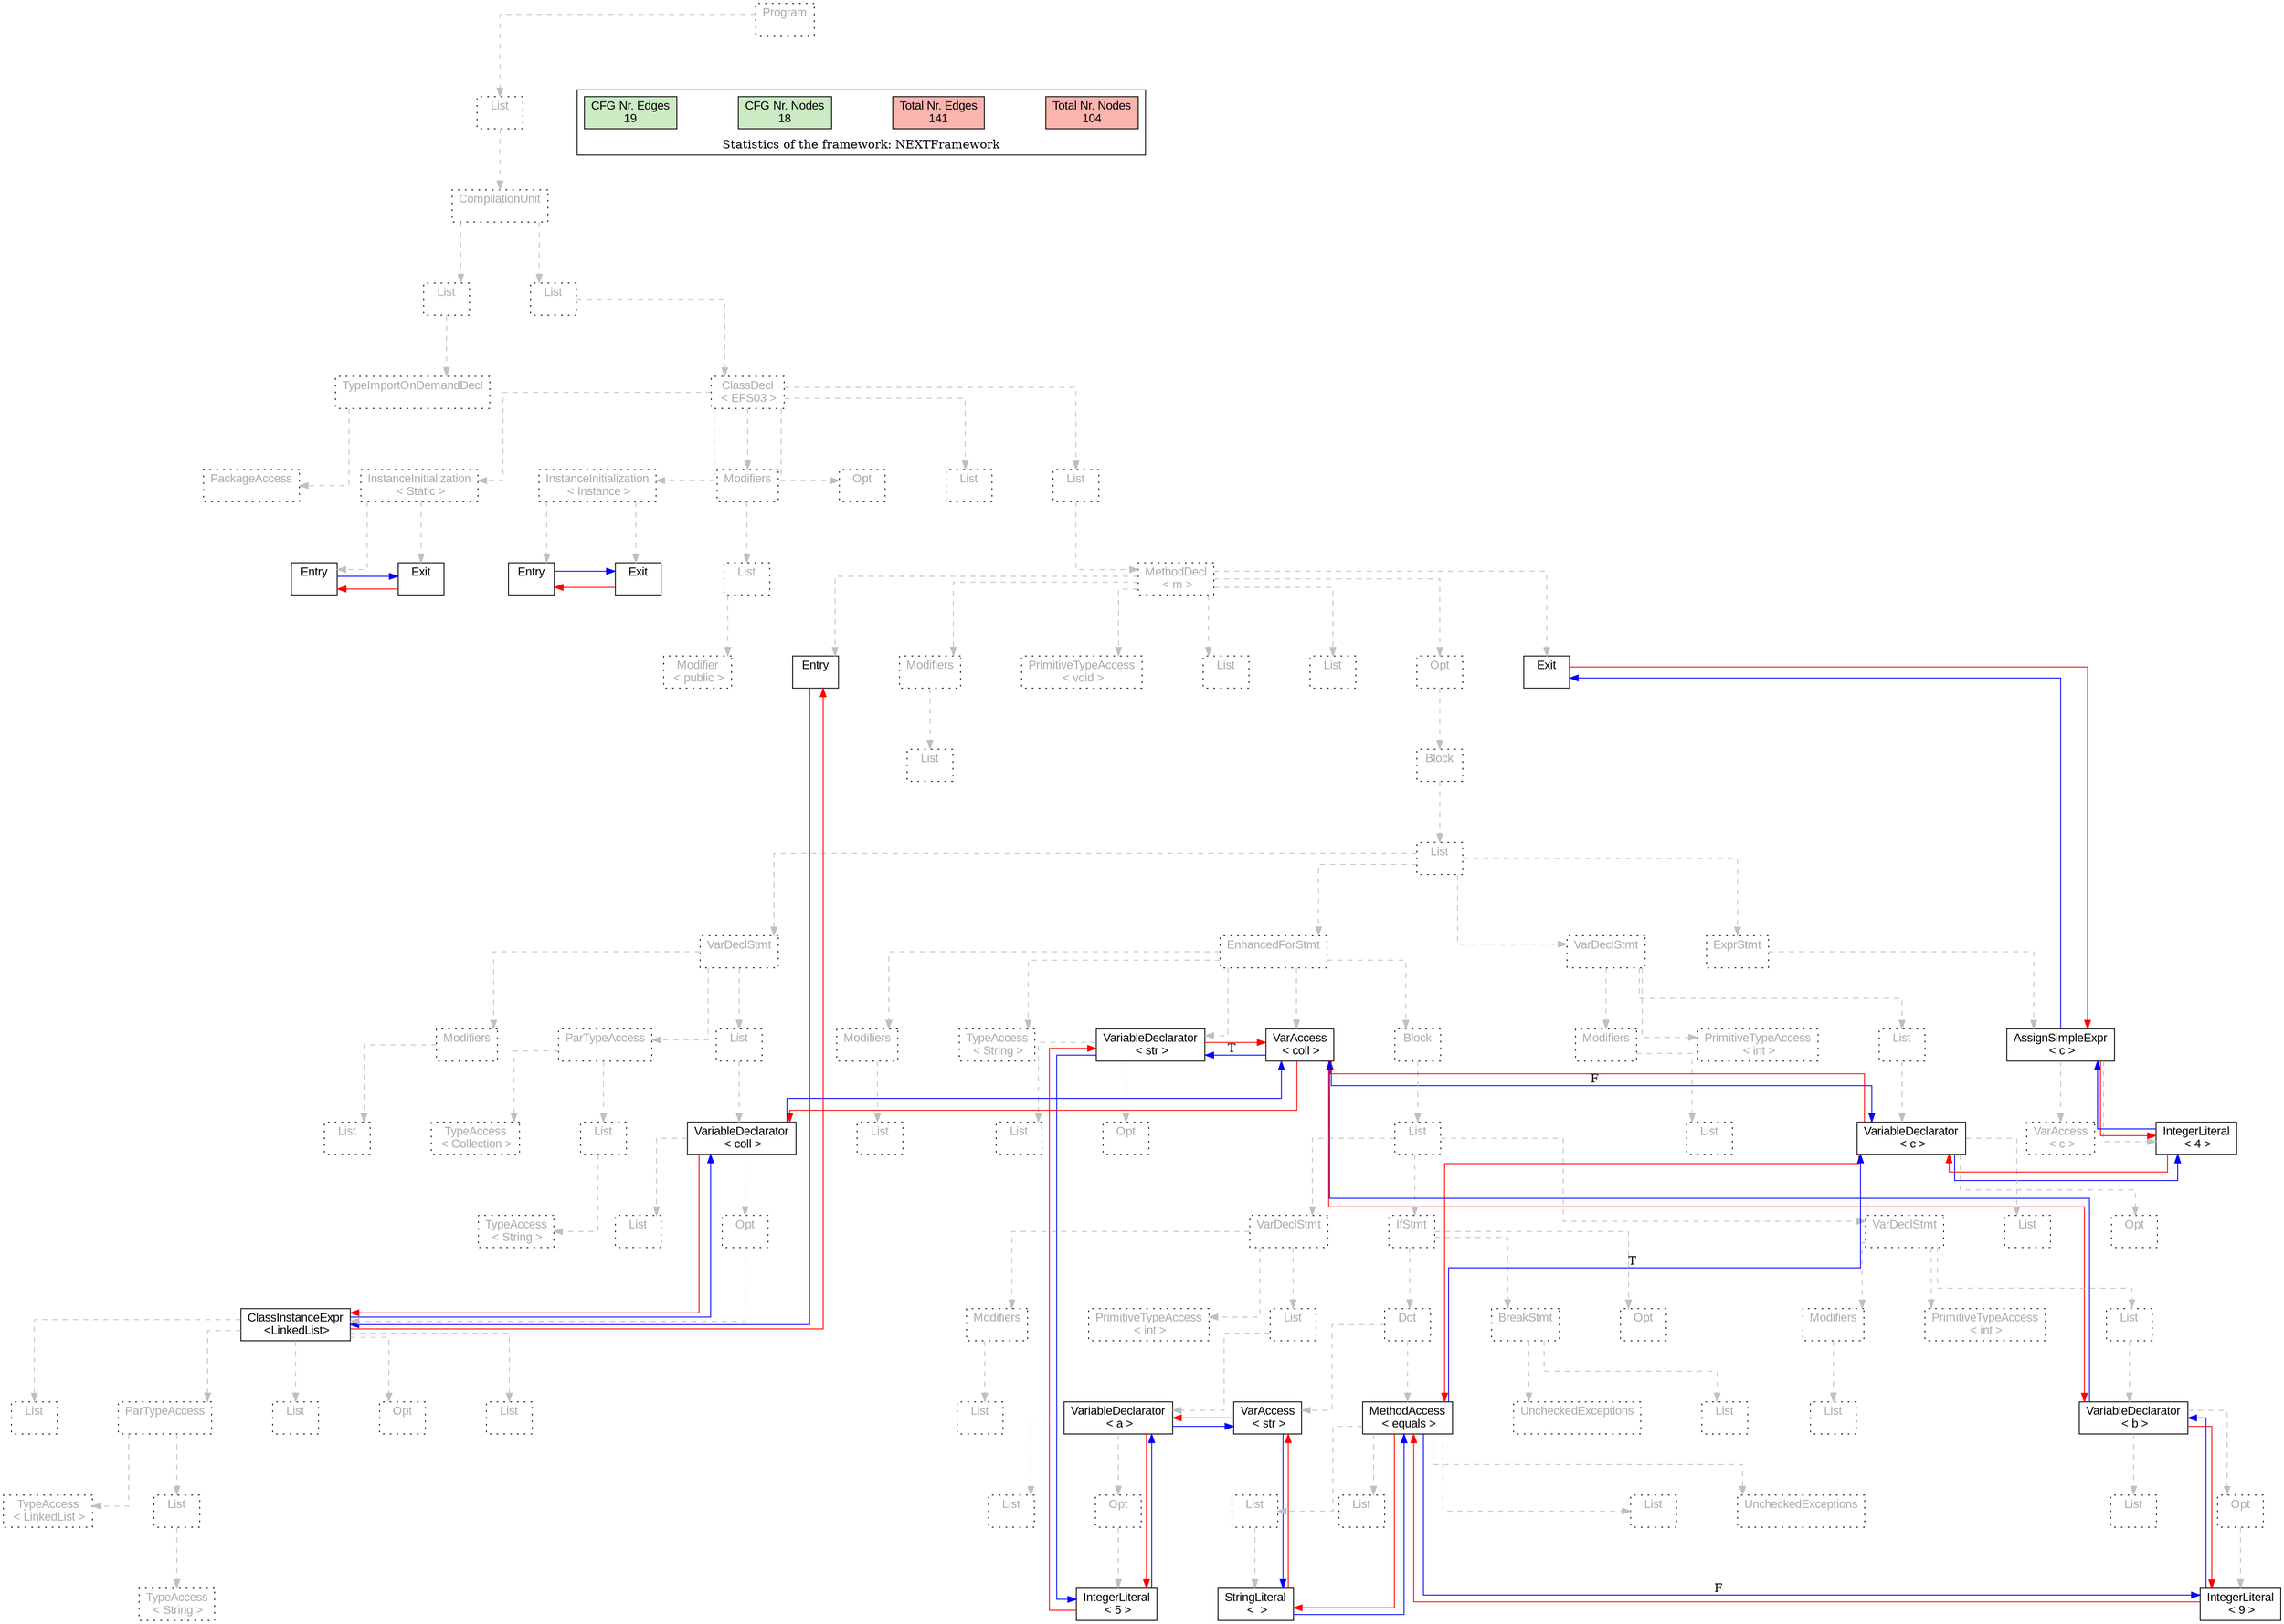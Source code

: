 digraph G {
graph [splines=ortho, nodesep="1", ranksep="1"]
node [shape=rect, fontname=Arial];
{ rank = same; "Program[0]"}
{ rank = same; "List[1]"}
{ rank = same; "CompilationUnit[2]"}
{ rank = same; "List[3]"; "List[6]"}
{ rank = same; "TypeImportOnDemandDecl[4]"; "ClassDecl[7]"}
{ rank = same; "PackageAccess[5]"; "Modifiers[24]"; "Opt[27]"; "List[28]"; "List[29]"; "InstanceInitialization[8]"; "InstanceInitialization[16]"}
{ rank = same; "List[25]"; "MethodDecl[30]"; "Entry[9]"; "Exit[10]"; "Entry[17]"; "Exit[18]"}
{ rank = same; "Modifier[26]"; "Entry[31]"; "Modifiers[32]"; "PrimitiveTypeAccess[34]"; "List[35]"; "List[36]"; "Opt[37]"; "Exit[38]"}
{ rank = same; "List[33]"; "Block[38]"}
{ rank = same; "List[39]"}
{ rank = same; "VarDeclStmt[40]"; "EnhancedForStmt[60]"; "VarDeclStmt[101]"; "ExprStmt[109]"}
{ rank = same; "Modifiers[41]"; "ParTypeAccess[43]"; "List[47]"; "Modifiers[61]"; "TypeAccess[63]"; "VariableDeclarator[64]"; "VarAccess[67]"; "Block[68]"; "Modifiers[102]"; "PrimitiveTypeAccess[104]"; "List[105]"; "AssignSimpleExpr[110]"}
{ rank = same; "List[42]"; "TypeAccess[44]"; "List[45]"; "VariableDeclarator[48]"; "List[62]"; "List[65]"; "Opt[66]"; "List[69]"; "List[103]"; "VariableDeclarator[106]"; "VarAccess[111]"; "IntegerLiteral[112]"}
{ rank = same; "TypeAccess[46]"; "List[49]"; "Opt[50]"; "VarDeclStmt[70]"; "IfStmt[79]"; "VarDeclStmt[92]"; "List[107]"; "Opt[108]"}
{ rank = same; "ClassInstanceExpr[51]"; "Modifiers[71]"; "PrimitiveTypeAccess[73]"; "List[74]"; "Dot[80]"; "BreakStmt[88]"; "Opt[91]"; "Modifiers[93]"; "PrimitiveTypeAccess[95]"; "List[96]"}
{ rank = same; "ParTypeAccess[52]"; "List[56]"; "Opt[57]"; "List[58]"; "List[59]"; "List[72]"; "VariableDeclarator[75]"; "VarAccess[81]"; "MethodAccess[82]"; "List[90]"; "UncheckedExceptions[89]"; "List[94]"; "VariableDeclarator[97]"}
{ rank = same; "TypeAccess[55]"; "IntegerLiteral[78]"; "StringLiteral[85]"; "IntegerLiteral[100]"}
{ rank = same; "TypeAccess[53]"; "List[54]"; "List[76]"; "Opt[77]"; "List[84]"; "List[86]"; "List[87]"; "UncheckedExceptions[83]"; "List[98]"; "Opt[99]"}
"Program[0]" [label="Program\n ", style= dotted   fillcolor="#eeeeee" fontcolor="#aaaaaa"  ]
"List[1]" [label="List\n ", style= dotted   fillcolor="#eeeeee" fontcolor="#aaaaaa"  ]
"CompilationUnit[2]" [label="CompilationUnit\n ", style= dotted   fillcolor="#eeeeee" fontcolor="#aaaaaa"  ]
"List[3]" [label="List\n ", style= dotted   fillcolor="#eeeeee" fontcolor="#aaaaaa"  ]
"TypeImportOnDemandDecl[4]" [label="TypeImportOnDemandDecl\n ", style= dotted   fillcolor="#eeeeee" fontcolor="#aaaaaa"  ]
"PackageAccess[5]" [label="PackageAccess\n ", style= dotted   fillcolor="#eeeeee" fontcolor="#aaaaaa"  ]
"List[6]" [label="List\n ", style= dotted   fillcolor="#eeeeee" fontcolor="#aaaaaa"  ]
"ClassDecl[7]" [label="ClassDecl\n < EFS03 >", style= dotted   fillcolor="#eeeeee" fontcolor="#aaaaaa"  ]
"Modifiers[24]" [label="Modifiers\n ", style= dotted   fillcolor="#eeeeee" fontcolor="#aaaaaa"  ]
"List[25]" [label="List\n ", style= dotted   fillcolor="#eeeeee" fontcolor="#aaaaaa"  ]
"Modifier[26]" [label="Modifier\n < public >", style= dotted   fillcolor="#eeeeee" fontcolor="#aaaaaa"  ]
"Opt[27]" [label="Opt\n ", style= dotted   fillcolor="#eeeeee" fontcolor="#aaaaaa"  ]
"List[28]" [label="List\n ", style= dotted   fillcolor="#eeeeee" fontcolor="#aaaaaa"  ]
"List[29]" [label="List\n ", style= dotted   fillcolor="#eeeeee" fontcolor="#aaaaaa"  ]
"MethodDecl[30]" [label="MethodDecl\n < m >", style= dotted   fillcolor="#eeeeee" fontcolor="#aaaaaa"  ]
"Entry[31]" [label="Entry\n ", fillcolor=white   style=filled  ]
"Modifiers[32]" [label="Modifiers\n ", style= dotted   fillcolor="#eeeeee" fontcolor="#aaaaaa"  ]
"List[33]" [label="List\n ", style= dotted   fillcolor="#eeeeee" fontcolor="#aaaaaa"  ]
"PrimitiveTypeAccess[34]" [label="PrimitiveTypeAccess\n < void >", style= dotted   fillcolor="#eeeeee" fontcolor="#aaaaaa"  ]
"List[35]" [label="List\n ", style= dotted   fillcolor="#eeeeee" fontcolor="#aaaaaa"  ]
"List[36]" [label="List\n ", style= dotted   fillcolor="#eeeeee" fontcolor="#aaaaaa"  ]
"Opt[37]" [label="Opt\n ", style= dotted   fillcolor="#eeeeee" fontcolor="#aaaaaa"  ]
"Block[38]" [label="Block\n ", style= dotted   fillcolor="#eeeeee" fontcolor="#aaaaaa"  ]
"List[39]" [label="List\n ", style= dotted   fillcolor="#eeeeee" fontcolor="#aaaaaa"  ]
"VarDeclStmt[40]" [label="VarDeclStmt\n ", style= dotted   fillcolor="#eeeeee" fontcolor="#aaaaaa"  ]
"Modifiers[41]" [label="Modifiers\n ", style= dotted   fillcolor="#eeeeee" fontcolor="#aaaaaa"  ]
"List[42]" [label="List\n ", style= dotted   fillcolor="#eeeeee" fontcolor="#aaaaaa"  ]
"ParTypeAccess[43]" [label="ParTypeAccess\n ", style= dotted   fillcolor="#eeeeee" fontcolor="#aaaaaa"  ]
"TypeAccess[44]" [label="TypeAccess\n < Collection >", style= dotted   fillcolor="#eeeeee" fontcolor="#aaaaaa"  ]
"List[45]" [label="List\n ", style= dotted   fillcolor="#eeeeee" fontcolor="#aaaaaa"  ]
"TypeAccess[46]" [label="TypeAccess\n < String >", style= dotted   fillcolor="#eeeeee" fontcolor="#aaaaaa"  ]
"List[47]" [label="List\n ", style= dotted   fillcolor="#eeeeee" fontcolor="#aaaaaa"  ]
"VariableDeclarator[48]" [label="VariableDeclarator\n < coll >", fillcolor=white   style=filled  ]
"List[49]" [label="List\n ", style= dotted   fillcolor="#eeeeee" fontcolor="#aaaaaa"  ]
"Opt[50]" [label="Opt\n ", style= dotted   fillcolor="#eeeeee" fontcolor="#aaaaaa"  ]
"ClassInstanceExpr[51]" [label="ClassInstanceExpr\n <LinkedList>", fillcolor=white   style=filled  ]
"ParTypeAccess[52]" [label="ParTypeAccess\n ", style= dotted   fillcolor="#eeeeee" fontcolor="#aaaaaa"  ]
"TypeAccess[53]" [label="TypeAccess\n < LinkedList >", style= dotted   fillcolor="#eeeeee" fontcolor="#aaaaaa"  ]
"List[54]" [label="List\n ", style= dotted   fillcolor="#eeeeee" fontcolor="#aaaaaa"  ]
"TypeAccess[55]" [label="TypeAccess\n < String >", style= dotted   fillcolor="#eeeeee" fontcolor="#aaaaaa"  ]
"List[56]" [label="List\n ", style= dotted   fillcolor="#eeeeee" fontcolor="#aaaaaa"  ]
"Opt[57]" [label="Opt\n ", style= dotted   fillcolor="#eeeeee" fontcolor="#aaaaaa"  ]
"List[58]" [label="List\n ", style= dotted   fillcolor="#eeeeee" fontcolor="#aaaaaa"  ]
"List[59]" [label="List\n ", style= dotted   fillcolor="#eeeeee" fontcolor="#aaaaaa"  ]
"EnhancedForStmt[60]" [label="EnhancedForStmt\n ", style= dotted   fillcolor="#eeeeee" fontcolor="#aaaaaa"  ]
"Modifiers[61]" [label="Modifiers\n ", style= dotted   fillcolor="#eeeeee" fontcolor="#aaaaaa"  ]
"List[62]" [label="List\n ", style= dotted   fillcolor="#eeeeee" fontcolor="#aaaaaa"  ]
"TypeAccess[63]" [label="TypeAccess\n < String >", style= dotted   fillcolor="#eeeeee" fontcolor="#aaaaaa"  ]
"VariableDeclarator[64]" [label="VariableDeclarator\n < str >", fillcolor=white   style=filled  ]
"List[65]" [label="List\n ", style= dotted   fillcolor="#eeeeee" fontcolor="#aaaaaa"  ]
"Opt[66]" [label="Opt\n ", style= dotted   fillcolor="#eeeeee" fontcolor="#aaaaaa"  ]
"VarAccess[67]" [label="VarAccess\n < coll >", fillcolor=white   style=filled  ]
"Block[68]" [label="Block\n ", style= dotted   fillcolor="#eeeeee" fontcolor="#aaaaaa"  ]
"List[69]" [label="List\n ", style= dotted   fillcolor="#eeeeee" fontcolor="#aaaaaa"  ]
"VarDeclStmt[70]" [label="VarDeclStmt\n ", style= dotted   fillcolor="#eeeeee" fontcolor="#aaaaaa"  ]
"Modifiers[71]" [label="Modifiers\n ", style= dotted   fillcolor="#eeeeee" fontcolor="#aaaaaa"  ]
"List[72]" [label="List\n ", style= dotted   fillcolor="#eeeeee" fontcolor="#aaaaaa"  ]
"PrimitiveTypeAccess[73]" [label="PrimitiveTypeAccess\n < int >", style= dotted   fillcolor="#eeeeee" fontcolor="#aaaaaa"  ]
"List[74]" [label="List\n ", style= dotted   fillcolor="#eeeeee" fontcolor="#aaaaaa"  ]
"VariableDeclarator[75]" [label="VariableDeclarator\n < a >", fillcolor=white   style=filled  ]
"List[76]" [label="List\n ", style= dotted   fillcolor="#eeeeee" fontcolor="#aaaaaa"  ]
"Opt[77]" [label="Opt\n ", style= dotted   fillcolor="#eeeeee" fontcolor="#aaaaaa"  ]
"IntegerLiteral[78]" [label="IntegerLiteral\n < 5 >", fillcolor=white   style=filled  ]
"IfStmt[79]" [label="IfStmt\n ", style= dotted   fillcolor="#eeeeee" fontcolor="#aaaaaa"  ]
"Dot[80]" [label="Dot\n ", style= dotted   fillcolor="#eeeeee" fontcolor="#aaaaaa"  ]
"VarAccess[81]" [label="VarAccess\n < str >", fillcolor=white   style=filled  ]
"MethodAccess[82]" [label="MethodAccess\n < equals >", fillcolor=white   style=filled  ]
"List[84]" [label="List\n ", style= dotted   fillcolor="#eeeeee" fontcolor="#aaaaaa"  ]
"StringLiteral[85]" [label="StringLiteral\n <  >", fillcolor=white   style=filled  ]
"List[86]" [label="List\n ", style= dotted   fillcolor="#eeeeee" fontcolor="#aaaaaa"  ]
"List[87]" [label="List\n ", style= dotted   fillcolor="#eeeeee" fontcolor="#aaaaaa"  ]
"UncheckedExceptions[83]" [label="UncheckedExceptions\n ", style= dotted   fillcolor="#eeeeee" fontcolor="#aaaaaa"  ]
"BreakStmt[88]" [label="BreakStmt\n ", style= dotted   fillcolor="#eeeeee" fontcolor="#aaaaaa"  ]
"List[90]" [label="List\n ", style= dotted   fillcolor="#eeeeee" fontcolor="#aaaaaa"  ]
"UncheckedExceptions[89]" [label="UncheckedExceptions\n ", style= dotted   fillcolor="#eeeeee" fontcolor="#aaaaaa"  ]
"Opt[91]" [label="Opt\n ", style= dotted   fillcolor="#eeeeee" fontcolor="#aaaaaa"  ]
"VarDeclStmt[92]" [label="VarDeclStmt\n ", style= dotted   fillcolor="#eeeeee" fontcolor="#aaaaaa"  ]
"Modifiers[93]" [label="Modifiers\n ", style= dotted   fillcolor="#eeeeee" fontcolor="#aaaaaa"  ]
"List[94]" [label="List\n ", style= dotted   fillcolor="#eeeeee" fontcolor="#aaaaaa"  ]
"PrimitiveTypeAccess[95]" [label="PrimitiveTypeAccess\n < int >", style= dotted   fillcolor="#eeeeee" fontcolor="#aaaaaa"  ]
"List[96]" [label="List\n ", style= dotted   fillcolor="#eeeeee" fontcolor="#aaaaaa"  ]
"VariableDeclarator[97]" [label="VariableDeclarator\n < b >", fillcolor=white   style=filled  ]
"List[98]" [label="List\n ", style= dotted   fillcolor="#eeeeee" fontcolor="#aaaaaa"  ]
"Opt[99]" [label="Opt\n ", style= dotted   fillcolor="#eeeeee" fontcolor="#aaaaaa"  ]
"IntegerLiteral[100]" [label="IntegerLiteral\n < 9 >", fillcolor=white   style=filled  ]
"VarDeclStmt[101]" [label="VarDeclStmt\n ", style= dotted   fillcolor="#eeeeee" fontcolor="#aaaaaa"  ]
"Modifiers[102]" [label="Modifiers\n ", style= dotted   fillcolor="#eeeeee" fontcolor="#aaaaaa"  ]
"List[103]" [label="List\n ", style= dotted   fillcolor="#eeeeee" fontcolor="#aaaaaa"  ]
"PrimitiveTypeAccess[104]" [label="PrimitiveTypeAccess\n < int >", style= dotted   fillcolor="#eeeeee" fontcolor="#aaaaaa"  ]
"List[105]" [label="List\n ", style= dotted   fillcolor="#eeeeee" fontcolor="#aaaaaa"  ]
"VariableDeclarator[106]" [label="VariableDeclarator\n < c >", fillcolor=white   style=filled  ]
"List[107]" [label="List\n ", style= dotted   fillcolor="#eeeeee" fontcolor="#aaaaaa"  ]
"Opt[108]" [label="Opt\n ", style= dotted   fillcolor="#eeeeee" fontcolor="#aaaaaa"  ]
"ExprStmt[109]" [label="ExprStmt\n ", style= dotted   fillcolor="#eeeeee" fontcolor="#aaaaaa"  ]
"AssignSimpleExpr[110]" [label="AssignSimpleExpr\n < c >", fillcolor=white   style=filled  ]
"VarAccess[111]" [label="VarAccess\n < c >", style= dotted   fillcolor="#eeeeee" fontcolor="#aaaaaa"  ]
"IntegerLiteral[112]" [label="IntegerLiteral\n < 4 >", fillcolor=white   style=filled  ]
"Exit[38]" [label="Exit\n ", fillcolor=white   style=filled  ]
"InstanceInitialization[8]" [label="InstanceInitialization\n < Instance >", style= dotted   fillcolor="#eeeeee" fontcolor="#aaaaaa"  ]
"Entry[9]" [label="Entry\n ", fillcolor=white   style=filled  ]
"Exit[10]" [label="Exit\n ", fillcolor=white   style=filled  ]
"InstanceInitialization[16]" [label="InstanceInitialization\n < Static >", style= dotted   fillcolor="#eeeeee" fontcolor="#aaaaaa"  ]
"Entry[17]" [label="Entry\n ", fillcolor=white   style=filled  ]
"Exit[18]" [label="Exit\n ", fillcolor=white   style=filled  ]
"TypeImportOnDemandDecl[4]" -> "PackageAccess[5]" [style=dashed, color=gray]
"List[3]" -> "TypeImportOnDemandDecl[4]" [style=dashed, color=gray]
"CompilationUnit[2]" -> "List[3]" [style=dashed, color=gray]
"List[25]" -> "Modifier[26]" [style=dashed, color=gray]
"Modifiers[24]" -> "List[25]" [style=dashed, color=gray]
"ClassDecl[7]" -> "Modifiers[24]" [style=dashed, color=gray]
"ClassDecl[7]" -> "Opt[27]" [style=dashed, color=gray]
"ClassDecl[7]" -> "List[28]" [style=dashed, color=gray]
"MethodDecl[30]" -> "Entry[31]" [style=dashed, color=gray]
"Modifiers[32]" -> "List[33]" [style=dashed, color=gray]
"MethodDecl[30]" -> "Modifiers[32]" [style=dashed, color=gray]
"MethodDecl[30]" -> "PrimitiveTypeAccess[34]" [style=dashed, color=gray]
"MethodDecl[30]" -> "List[35]" [style=dashed, color=gray]
"MethodDecl[30]" -> "List[36]" [style=dashed, color=gray]
"Modifiers[41]" -> "List[42]" [style=dashed, color=gray]
"VarDeclStmt[40]" -> "Modifiers[41]" [style=dashed, color=gray]
"ParTypeAccess[43]" -> "TypeAccess[44]" [style=dashed, color=gray]
"List[45]" -> "TypeAccess[46]" [style=dashed, color=gray]
"ParTypeAccess[43]" -> "List[45]" [style=dashed, color=gray]
"VarDeclStmt[40]" -> "ParTypeAccess[43]" [style=dashed, color=gray]
"VariableDeclarator[48]" -> "List[49]" [style=dashed, color=gray]
"ParTypeAccess[52]" -> "TypeAccess[53]" [style=dashed, color=gray]
"List[54]" -> "TypeAccess[55]" [style=dashed, color=gray]
"ParTypeAccess[52]" -> "List[54]" [style=dashed, color=gray]
"ClassInstanceExpr[51]" -> "ParTypeAccess[52]" [style=dashed, color=gray]
"ClassInstanceExpr[51]" -> "List[56]" [style=dashed, color=gray]
"ClassInstanceExpr[51]" -> "Opt[57]" [style=dashed, color=gray]
"ClassInstanceExpr[51]" -> "List[58]" [style=dashed, color=gray]
"ClassInstanceExpr[51]" -> "List[59]" [style=dashed, color=gray]
"Opt[50]" -> "ClassInstanceExpr[51]" [style=dashed, color=gray]
"VariableDeclarator[48]" -> "Opt[50]" [style=dashed, color=gray]
"List[47]" -> "VariableDeclarator[48]" [style=dashed, color=gray]
"VarDeclStmt[40]" -> "List[47]" [style=dashed, color=gray]
"List[39]" -> "VarDeclStmt[40]" [style=dashed, color=gray]
"Modifiers[61]" -> "List[62]" [style=dashed, color=gray]
"EnhancedForStmt[60]" -> "Modifiers[61]" [style=dashed, color=gray]
"EnhancedForStmt[60]" -> "TypeAccess[63]" [style=dashed, color=gray]
"VariableDeclarator[64]" -> "List[65]" [style=dashed, color=gray]
"VariableDeclarator[64]" -> "Opt[66]" [style=dashed, color=gray]
"EnhancedForStmt[60]" -> "VariableDeclarator[64]" [style=dashed, color=gray]
"EnhancedForStmt[60]" -> "VarAccess[67]" [style=dashed, color=gray]
"Modifiers[71]" -> "List[72]" [style=dashed, color=gray]
"VarDeclStmt[70]" -> "Modifiers[71]" [style=dashed, color=gray]
"VarDeclStmt[70]" -> "PrimitiveTypeAccess[73]" [style=dashed, color=gray]
"VariableDeclarator[75]" -> "List[76]" [style=dashed, color=gray]
"Opt[77]" -> "IntegerLiteral[78]" [style=dashed, color=gray]
"VariableDeclarator[75]" -> "Opt[77]" [style=dashed, color=gray]
"List[74]" -> "VariableDeclarator[75]" [style=dashed, color=gray]
"VarDeclStmt[70]" -> "List[74]" [style=dashed, color=gray]
"List[69]" -> "VarDeclStmt[70]" [style=dashed, color=gray]
"Dot[80]" -> "VarAccess[81]" [style=dashed, color=gray]
"List[84]" -> "StringLiteral[85]" [style=dashed, color=gray]
"MethodAccess[82]" -> "List[84]" [style=dashed, color=gray]
"MethodAccess[82]" -> "List[86]" [style=dashed, color=gray]
"MethodAccess[82]" -> "List[87]" [style=dashed, color=gray]
"MethodAccess[82]" -> "UncheckedExceptions[83]" [style=dashed, color=gray]
"Dot[80]" -> "MethodAccess[82]" [style=dashed, color=gray]
"IfStmt[79]" -> "Dot[80]" [style=dashed, color=gray]
"BreakStmt[88]" -> "List[90]" [style=dashed, color=gray]
"BreakStmt[88]" -> "UncheckedExceptions[89]" [style=dashed, color=gray]
"IfStmt[79]" -> "BreakStmt[88]" [style=dashed, color=gray]
"IfStmt[79]" -> "Opt[91]" [style=dashed, color=gray]
"List[69]" -> "IfStmt[79]" [style=dashed, color=gray]
"Modifiers[93]" -> "List[94]" [style=dashed, color=gray]
"VarDeclStmt[92]" -> "Modifiers[93]" [style=dashed, color=gray]
"VarDeclStmt[92]" -> "PrimitiveTypeAccess[95]" [style=dashed, color=gray]
"VariableDeclarator[97]" -> "List[98]" [style=dashed, color=gray]
"Opt[99]" -> "IntegerLiteral[100]" [style=dashed, color=gray]
"VariableDeclarator[97]" -> "Opt[99]" [style=dashed, color=gray]
"List[96]" -> "VariableDeclarator[97]" [style=dashed, color=gray]
"VarDeclStmt[92]" -> "List[96]" [style=dashed, color=gray]
"List[69]" -> "VarDeclStmt[92]" [style=dashed, color=gray]
"Block[68]" -> "List[69]" [style=dashed, color=gray]
"EnhancedForStmt[60]" -> "Block[68]" [style=dashed, color=gray]
"List[39]" -> "EnhancedForStmt[60]" [style=dashed, color=gray]
"Modifiers[102]" -> "List[103]" [style=dashed, color=gray]
"VarDeclStmt[101]" -> "Modifiers[102]" [style=dashed, color=gray]
"VarDeclStmt[101]" -> "PrimitiveTypeAccess[104]" [style=dashed, color=gray]
"VariableDeclarator[106]" -> "List[107]" [style=dashed, color=gray]
"VariableDeclarator[106]" -> "Opt[108]" [style=dashed, color=gray]
"List[105]" -> "VariableDeclarator[106]" [style=dashed, color=gray]
"VarDeclStmt[101]" -> "List[105]" [style=dashed, color=gray]
"List[39]" -> "VarDeclStmt[101]" [style=dashed, color=gray]
"AssignSimpleExpr[110]" -> "VarAccess[111]" [style=dashed, color=gray]
"AssignSimpleExpr[110]" -> "IntegerLiteral[112]" [style=dashed, color=gray]
"ExprStmt[109]" -> "AssignSimpleExpr[110]" [style=dashed, color=gray]
"List[39]" -> "ExprStmt[109]" [style=dashed, color=gray]
"Block[38]" -> "List[39]" [style=dashed, color=gray]
"Opt[37]" -> "Block[38]" [style=dashed, color=gray]
"MethodDecl[30]" -> "Opt[37]" [style=dashed, color=gray]
"MethodDecl[30]" -> "Exit[38]" [style=dashed, color=gray]
"List[29]" -> "MethodDecl[30]" [style=dashed, color=gray]
"ClassDecl[7]" -> "List[29]" [style=dashed, color=gray]
"InstanceInitialization[8]" -> "Entry[9]" [style=dashed, color=gray]
"InstanceInitialization[8]" -> "Exit[10]" [style=dashed, color=gray]
"InstanceInitialization[16]" -> "Entry[17]" [style=dashed, color=gray]
"InstanceInitialization[16]" -> "Exit[18]" [style=dashed, color=gray]
"ClassDecl[7]" -> "InstanceInitialization[8]" [style=dashed, color=gray]
"ClassDecl[7]" -> "InstanceInitialization[16]" [style=dashed, color=gray]
"List[6]" -> "ClassDecl[7]" [style=dashed, color=gray]
"CompilationUnit[2]" -> "List[6]" [style=dashed, color=gray]
"List[1]" -> "CompilationUnit[2]" [style=dashed, color=gray]
"Program[0]" -> "List[1]" [style=dashed, color=gray]
"Exit[18]" -> "Entry[17]" [color=red, constraint=false]
"Entry[17]" -> "Exit[18]" [color=blue, constraint=false, xlabel=" "] 
"Exit[10]" -> "Entry[9]" [color=red, constraint=false]
"Entry[9]" -> "Exit[10]" [color=blue, constraint=false, xlabel=" "] 
"Exit[38]" -> "AssignSimpleExpr[110]" [color=red, constraint=false]
"AssignSimpleExpr[110]" -> "Exit[38]" [color=blue, constraint=false, xlabel=" "] 
"AssignSimpleExpr[110]" -> "IntegerLiteral[112]" [color=red, constraint=false]
"IntegerLiteral[112]" -> "AssignSimpleExpr[110]" [color=blue, constraint=false, xlabel=" "] 
"IntegerLiteral[112]" -> "VariableDeclarator[106]" [color=red, constraint=false]
"VariableDeclarator[106]" -> "IntegerLiteral[112]" [color=blue, constraint=false, xlabel=" "] 
"VariableDeclarator[106]" -> "VarAccess[67]" [color=red, constraint=false]
"VariableDeclarator[106]" -> "MethodAccess[82]" [color=red, constraint=false]
"VariableDeclarator[97]" -> "VarAccess[67]" [color=blue, constraint=false, xlabel=" "] 
"VariableDeclarator[97]" -> "IntegerLiteral[100]" [color=red, constraint=false]
"IntegerLiteral[100]" -> "VariableDeclarator[97]" [color=blue, constraint=false, xlabel=" "] 
"IntegerLiteral[100]" -> "MethodAccess[82]" [color=red, constraint=false]
"MethodAccess[82]" -> "VariableDeclarator[106]" [color=blue, constraint=false, xlabel="T "] 
"MethodAccess[82]" -> "IntegerLiteral[100]" [color=blue, constraint=false, xlabel="F "] 
"MethodAccess[82]" -> "StringLiteral[85]" [color=red, constraint=false]
"StringLiteral[85]" -> "MethodAccess[82]" [color=blue, constraint=false, xlabel=" "] 
"StringLiteral[85]" -> "VarAccess[81]" [color=red, constraint=false]
"VarAccess[81]" -> "StringLiteral[85]" [color=blue, constraint=false, xlabel=" "] 
"VarAccess[81]" -> "VariableDeclarator[75]" [color=red, constraint=false]
"VariableDeclarator[75]" -> "VarAccess[81]" [color=blue, constraint=false, xlabel=" "] 
"VariableDeclarator[75]" -> "IntegerLiteral[78]" [color=red, constraint=false]
"IntegerLiteral[78]" -> "VariableDeclarator[75]" [color=blue, constraint=false, xlabel=" "] 
"IntegerLiteral[78]" -> "VariableDeclarator[64]" [color=red, constraint=false]
"VariableDeclarator[64]" -> "IntegerLiteral[78]" [color=blue, constraint=false, xlabel=" "] 
"VariableDeclarator[64]" -> "VarAccess[67]" [color=red, constraint=false]
"VarAccess[67]" -> "VariableDeclarator[64]" [color=blue, constraint=false, xlabel="T "] 
"VarAccess[67]" -> "VariableDeclarator[106]" [color=blue, constraint=false, xlabel="F "] 
"VarAccess[67]" -> "VariableDeclarator[48]" [color=red, constraint=false]
"VarAccess[67]" -> "VariableDeclarator[97]" [color=red, constraint=false]
"VariableDeclarator[48]" -> "VarAccess[67]" [color=blue, constraint=false, xlabel=" "] 
"VariableDeclarator[48]" -> "ClassInstanceExpr[51]" [color=red, constraint=false]
"ClassInstanceExpr[51]" -> "VariableDeclarator[48]" [color=blue, constraint=false, xlabel=" "] 
"ClassInstanceExpr[51]" -> "Entry[31]" [color=red, constraint=false]
"Entry[31]" -> "ClassInstanceExpr[51]" [color=blue, constraint=false, xlabel=" "] 
"List[3]" -> "List[6]" [style=invis]
"InstanceInitialization[16]" -> "InstanceInitialization[8]" -> "Modifiers[24]" -> "Opt[27]" -> "List[28]" -> "List[29]" [style=invis]
"Entry[31]" -> "Modifiers[32]" -> "PrimitiveTypeAccess[34]" -> "List[35]" -> "List[36]" -> "Opt[37]" -> "Exit[38]" [style=invis]
"VarDeclStmt[40]" -> "EnhancedForStmt[60]" -> "VarDeclStmt[101]" -> "ExprStmt[109]" [style=invis]
"Modifiers[41]" -> "ParTypeAccess[43]" -> "List[47]" [style=invis]
"TypeAccess[44]" -> "List[45]" [style=invis]
"List[49]" -> "Opt[50]" [style=invis]
"ParTypeAccess[52]" -> "List[56]" -> "Opt[57]" [style=invis]
"TypeAccess[53]" -> "List[54]" [style=invis]
"Modifiers[61]" -> "TypeAccess[63]" -> "VariableDeclarator[64]" -> "VarAccess[67]" -> "Block[68]" [style=invis]
"List[65]" -> "Opt[66]" [style=invis]
"VarDeclStmt[70]" -> "IfStmt[79]" -> "VarDeclStmt[92]" [style=invis]
"Modifiers[71]" -> "PrimitiveTypeAccess[73]" -> "List[74]" [style=invis]
"List[76]" -> "Opt[77]" [style=invis]
"Dot[80]" -> "BreakStmt[88]" -> "Opt[91]" [style=invis]
"VarAccess[81]" -> "MethodAccess[82]" [style=invis]
"Modifiers[93]" -> "PrimitiveTypeAccess[95]" -> "List[96]" [style=invis]
"List[98]" -> "Opt[99]" [style=invis]
"Modifiers[102]" -> "PrimitiveTypeAccess[104]" -> "List[105]" [style=invis]
"List[107]" -> "Opt[108]" [style=invis]
"VarAccess[111]" -> "IntegerLiteral[112]" [style=invis]
"Entry[9]" -> "Exit[10]" [style=invis]
"Entry[17]" -> "Exit[18]" [style=invis]

subgraph cluster_legend {
{node [style=filled, fillcolor=1, colorscheme="pastel13"]
Nodes [label="Total Nr. Nodes
104", fillcolor=1]
Edges [label="Total Nr. Edges
141", fillcolor=1]
NodesCFG [label="CFG Nr. Nodes
18", fillcolor=3]
EdgesCFG [label="CFG Nr. Edges
19", fillcolor=3]
Nodes-> "Program[0]" -> NodesCFG  [style="invis"]
Edges -> "Program[0]" ->EdgesCFG [style="invis"]}
label = "Statistics of the framework: NEXTFramework"
style="solid"
ranksep=0.05
nodesep=0.01
labelloc = b
len=2
}}